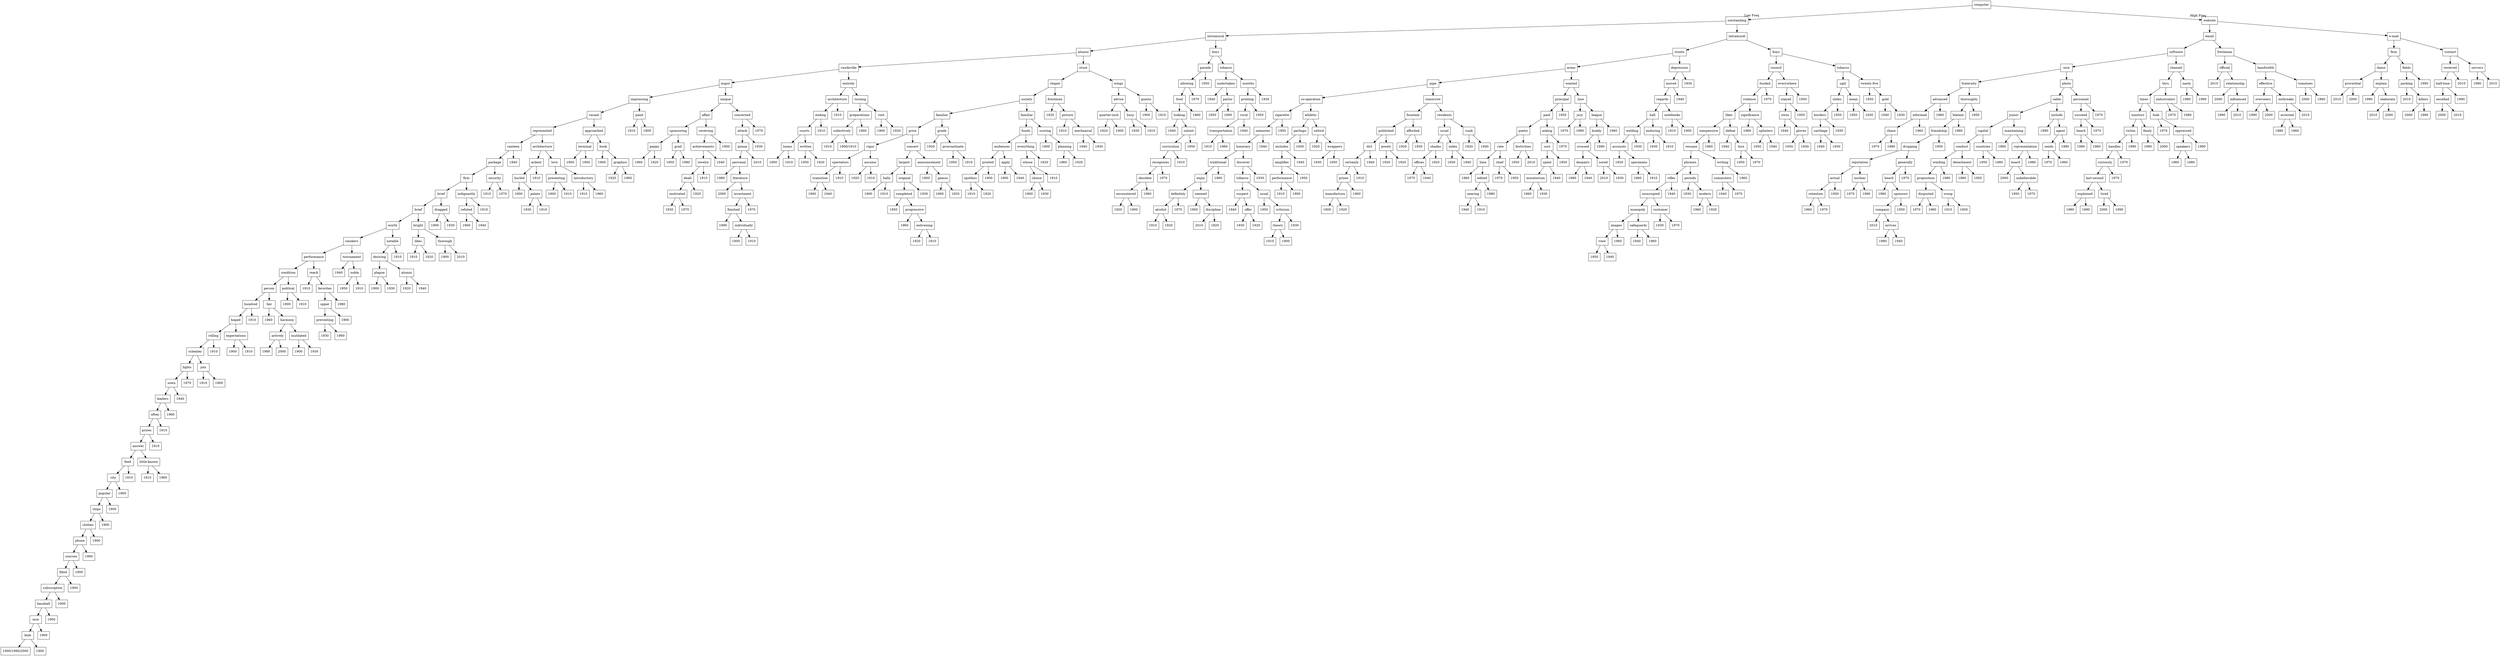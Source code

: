 digraph Tree {
node [shape=box] ;
0 [label="computer"] ;
1 [label="outstanding"] ;
0 -> 1 [labeldistance=2.5, labelangle=45, headlabel="Low Freq"] ;
2 [label="intramural"] ;
1 -> 2 ;
3 [label="alumni"] ;
2 -> 3 ;
4 [label="vaudeville"] ;
3 -> 4 ;
5 [label="major"] ;
4 -> 5 ;
6 [label="impressing"] ;
5 -> 6 ;
7 [label="vacant"] ;
6 -> 7 ;
8 [label="represented"] ;
7 -> 8 ;
9 [label="canteen"] ;
8 -> 9 ;
10 [label="package"] ;
9 -> 10 ;
11 [label="firm"] ;
10 -> 11 ;
12 [label="brief"] ;
11 -> 12 ;
13 [label="brief"] ;
12 -> 13 ;
14 [label="worth"] ;
13 -> 14 ;
15 [label="smokers"] ;
14 -> 15 ;
16 [label="performance"] ;
15 -> 16 ;
17 [label="condition"] ;
16 -> 17 ;
18 [label="person"] ;
17 -> 18 ;
19 [label="hundred"] ;
18 -> 19 ;
20 [label="hoped"] ;
19 -> 20 ;
21 [label="rolling"] ;
20 -> 21 ;
22 [label="schenley"] ;
21 -> 22 ;
23 [label="lights"] ;
22 -> 23 ;
24 [label="sown"] ;
23 -> 24 ;
25 [label="leaders"] ;
24 -> 25 ;
26 [label="often"] ;
25 -> 26 ;
27 [label="prices"] ;
26 -> 27 ;
28 [label="answer"] ;
27 -> 28 ;
29 [label="feed"] ;
28 -> 29 ;
30 [label="city"] ;
29 -> 30 ;
31 [label="popular"] ;
30 -> 31 ;
32 [label="ships"] ;
31 -> 32 ;
33 [label="clothes"] ;
32 -> 33 ;
34 [label="phone"] ;
33 -> 34 ;
35 [label="courses"] ;
34 -> 35 ;
36 [label="filled"] ;
35 -> 36 ;
37 [label="subscription"] ;
36 -> 37 ;
38 [label="baseball"] ;
37 -> 38 ;
39 [label="nice"] ;
38 -> 39 ;
40 [label="kink"] ;
39 -> 40 ;
41 [label="1900/1990/2000"] ;
40 -> 41 ;
42 [label="1900"] ;
40 -> 42 ;
43 [label="1900"] ;
39 -> 43 ;
44 [label="1900"] ;
38 -> 44 ;
45 [label="1900"] ;
37 -> 45 ;
46 [label="1900"] ;
36 -> 46 ;
47 [label="1900"] ;
35 -> 47 ;
48 [label="1900"] ;
34 -> 48 ;
49 [label="1900"] ;
33 -> 49 ;
50 [label="1900"] ;
32 -> 50 ;
51 [label="1900"] ;
31 -> 51 ;
52 [label="1900"] ;
30 -> 52 ;
53 [label="1910"] ;
29 -> 53 ;
54 [label="little-known"] ;
28 -> 54 ;
55 [label="1910"] ;
54 -> 55 ;
56 [label="1960"] ;
54 -> 56 ;
57 [label="1910"] ;
27 -> 57 ;
58 [label="1910"] ;
26 -> 58 ;
59 [label="1960"] ;
25 -> 59 ;
60 [label="1940"] ;
24 -> 60 ;
61 [label="1970"] ;
23 -> 61 ;
62 [label="join"] ;
22 -> 62 ;
63 [label="1910"] ;
62 -> 63 ;
64 [label="1900"] ;
62 -> 64 ;
65 [label="1910"] ;
21 -> 65 ;
66 [label="expectations"] ;
20 -> 66 ;
67 [label="1900"] ;
66 -> 67 ;
68 [label="1910"] ;
66 -> 68 ;
69 [label="1910"] ;
19 -> 69 ;
70 [label="fair"] ;
18 -> 70 ;
71 [label="1960"] ;
70 -> 71 ;
72 [label="harmony"] ;
70 -> 72 ;
73 [label="actively"] ;
72 -> 73 ;
74 [label="1980"] ;
73 -> 74 ;
75 [label="2000"] ;
73 -> 75 ;
76 [label="mutilated"] ;
72 -> 76 ;
77 [label="1900"] ;
76 -> 77 ;
78 [label="1930"] ;
76 -> 78 ;
79 [label="political"] ;
17 -> 79 ;
80 [label="1900"] ;
79 -> 80 ;
81 [label="1910"] ;
79 -> 81 ;
82 [label="reach"] ;
16 -> 82 ;
83 [label="1910"] ;
82 -> 83 ;
84 [label="favorites"] ;
82 -> 84 ;
85 [label="upper"] ;
84 -> 85 ;
86 [label="preventing"] ;
85 -> 86 ;
87 [label="1930"] ;
86 -> 87 ;
88 [label="1960"] ;
86 -> 88 ;
89 [label="1900"] ;
85 -> 89 ;
90 [label="1980"] ;
84 -> 90 ;
91 [label="tournament"] ;
15 -> 91 ;
92 [label="1940"] ;
91 -> 92 ;
93 [label="noble"] ;
91 -> 93 ;
94 [label="1950"] ;
93 -> 94 ;
95 [label="1910"] ;
93 -> 95 ;
96 [label="notable"] ;
14 -> 96 ;
97 [label="desiring"] ;
96 -> 97 ;
98 [label="plague"] ;
97 -> 98 ;
99 [label="1900"] ;
98 -> 99 ;
100 [label="1930"] ;
98 -> 100 ;
101 [label="alumni"] ;
97 -> 101 ;
102 [label="1920"] ;
101 -> 102 ;
103 [label="1940"] ;
101 -> 103 ;
104 [label="1910"] ;
96 -> 104 ;
105 [label="bright"] ;
13 -> 105 ;
106 [label="likes"] ;
105 -> 106 ;
107 [label="1910"] ;
106 -> 107 ;
108 [label="1920"] ;
106 -> 108 ;
109 [label="thorough"] ;
105 -> 109 ;
110 [label="1900"] ;
109 -> 110 ;
111 [label="2010"] ;
109 -> 111 ;
112 [label="dragged"] ;
12 -> 112 ;
113 [label="1900"] ;
112 -> 113 ;
114 [label="1930"] ;
112 -> 114 ;
115 [label="indignantly"] ;
11 -> 115 ;
116 [label="refuted"] ;
115 -> 116 ;
117 [label="1900"] ;
116 -> 117 ;
118 [label="1940"] ;
116 -> 118 ;
119 [label="1910"] ;
115 -> 119 ;
120 [label="security"] ;
10 -> 120 ;
121 [label="1910"] ;
120 -> 121 ;
122 [label="1970"] ;
120 -> 122 ;
123 [label="1940"] ;
9 -> 123 ;
124 [label="architecture"] ;
8 -> 124 ;
125 [label="ardent"] ;
124 -> 125 ;
126 [label="burled"] ;
125 -> 126 ;
127 [label="1900"] ;
126 -> 127 ;
128 [label="palate"] ;
126 -> 128 ;
129 [label="1930"] ;
128 -> 129 ;
130 [label="1910"] ;
128 -> 130 ;
131 [label="1910"] ;
125 -> 131 ;
132 [label="love"] ;
124 -> 132 ;
133 [label="presenting"] ;
132 -> 133 ;
134 [label="1900"] ;
133 -> 134 ;
135 [label="1910"] ;
133 -> 135 ;
136 [label="introductory"] ;
132 -> 136 ;
137 [label="1910"] ;
136 -> 137 ;
138 [label="1960"] ;
136 -> 138 ;
139 [label="approached"] ;
7 -> 139 ;
140 [label="terminal"] ;
139 -> 140 ;
141 [label="1900"] ;
140 -> 141 ;
142 [label="1900"] ;
140 -> 142 ;
143 [label="book"] ;
139 -> 143 ;
144 [label="1900"] ;
143 -> 144 ;
145 [label="graphics"] ;
143 -> 145 ;
146 [label="1920"] ;
145 -> 146 ;
147 [label="1960"] ;
145 -> 147 ;
148 [label="paint"] ;
6 -> 148 ;
149 [label="1910"] ;
148 -> 149 ;
150 [label="1900"] ;
148 -> 150 ;
151 [label="unique"] ;
5 -> 151 ;
152 [label="affair"] ;
151 -> 152 ;
153 [label="sponsoring"] ;
152 -> 153 ;
154 [label="peppy"] ;
153 -> 154 ;
155 [label="1960"] ;
154 -> 155 ;
156 [label="1920"] ;
154 -> 156 ;
157 [label="grad"] ;
153 -> 157 ;
158 [label="1950"] ;
157 -> 158 ;
159 [label="1980"] ;
157 -> 159 ;
160 [label="receiving"] ;
152 -> 160 ;
161 [label="achievements"] ;
160 -> 161 ;
162 [label="revelry"] ;
161 -> 162 ;
163 [label="dealt"] ;
162 -> 163 ;
164 [label="motivated"] ;
163 -> 164 ;
165 [label="1930"] ;
164 -> 165 ;
166 [label="1970"] ;
164 -> 166 ;
167 [label="1920"] ;
163 -> 167 ;
168 [label="1910"] ;
162 -> 168 ;
169 [label="1940"] ;
161 -> 169 ;
170 [label="1900"] ;
160 -> 170 ;
171 [label="concerned"] ;
151 -> 171 ;
172 [label="attack"] ;
171 -> 172 ;
173 [label="gonna"] ;
172 -> 173 ;
174 [label="personal"] ;
173 -> 174 ;
175 [label="1980"] ;
174 -> 175 ;
176 [label="literature"] ;
174 -> 176 ;
177 [label="2000"] ;
176 -> 177 ;
178 [label="investment"] ;
176 -> 178 ;
179 [label="finished"] ;
178 -> 179 ;
180 [label="1990"] ;
179 -> 180 ;
181 [label="individually"] ;
179 -> 181 ;
182 [label="1950"] ;
181 -> 182 ;
183 [label="1910"] ;
181 -> 183 ;
184 [label="1970"] ;
178 -> 184 ;
185 [label="2010"] ;
173 -> 185 ;
186 [label="1930"] ;
172 -> 186 ;
187 [label="1970"] ;
171 -> 187 ;
188 [label="entirely"] ;
4 -> 188 ;
189 [label="architecture"] ;
188 -> 189 ;
190 [label="ending"] ;
189 -> 190 ;
191 [label="courts"] ;
190 -> 191 ;
192 [label="looms"] ;
191 -> 192 ;
193 [label="1900"] ;
192 -> 193 ;
194 [label="1910"] ;
192 -> 194 ;
195 [label="written"] ;
191 -> 195 ;
196 [label="1950"] ;
195 -> 196 ;
197 [label="1920"] ;
195 -> 197 ;
198 [label="1910"] ;
190 -> 198 ;
199 [label="1910"] ;
189 -> 199 ;
200 [label="turning"] ;
188 -> 200 ;
201 [label="preparations"] ;
200 -> 201 ;
202 [label="collectively"] ;
201 -> 202 ;
203 [label="1910"] ;
202 -> 203 ;
204 [label="1900/1910"] ;
202 -> 204 ;
205 [label="1900"] ;
201 -> 205 ;
206 [label="root"] ;
200 -> 206 ;
207 [label="1900"] ;
206 -> 207 ;
208 [label="1920"] ;
206 -> 208 ;
209 [label="stunt"] ;
3 -> 209 ;
210 [label="chapel"] ;
209 -> 210 ;
211 [label="society"] ;
210 -> 211 ;
212 [label="familiar"] ;
211 -> 212 ;
213 [label="price"] ;
212 -> 213 ;
214 [label="vigor"] ;
213 -> 214 ;
215 [label="spectators"] ;
214 -> 215 ;
216 [label="transition"] ;
215 -> 216 ;
217 [label="1900"] ;
216 -> 217 ;
218 [label="1940"] ;
216 -> 218 ;
219 [label="1910"] ;
215 -> 219 ;
220 [label="assume"] ;
214 -> 220 ;
221 [label="1920"] ;
220 -> 221 ;
222 [label="1910"] ;
220 -> 222 ;
223 [label="concert"] ;
213 -> 223 ;
224 [label="largest"] ;
223 -> 224 ;
225 [label="balls"] ;
224 -> 225 ;
226 [label="1900"] ;
225 -> 226 ;
227 [label="1910"] ;
225 -> 227 ;
228 [label="original"] ;
224 -> 228 ;
229 [label="completed"] ;
228 -> 229 ;
230 [label="1950"] ;
229 -> 230 ;
231 [label="progressive"] ;
229 -> 231 ;
232 [label="1960"] ;
231 -> 232 ;
233 [label="enlivening"] ;
231 -> 233 ;
234 [label="1920"] ;
233 -> 234 ;
235 [label="1910"] ;
233 -> 235 ;
236 [label="1930"] ;
228 -> 236 ;
237 [label="announcement"] ;
223 -> 237 ;
238 [label="1900"] ;
237 -> 238 ;
239 [label="gamos"] ;
237 -> 239 ;
240 [label="1900"] ;
239 -> 240 ;
241 [label="1920"] ;
239 -> 241 ;
242 [label="grade"] ;
212 -> 242 ;
243 [label="1920"] ;
242 -> 243 ;
244 [label="procrastinate"] ;
242 -> 244 ;
245 [label="1950"] ;
244 -> 245 ;
246 [label="1910"] ;
244 -> 246 ;
247 [label="familiar"] ;
211 -> 247 ;
248 [label="funds"] ;
247 -> 248 ;
249 [label="audiences"] ;
248 -> 249 ;
250 [label="printed"] ;
249 -> 250 ;
251 [label="spotless"] ;
250 -> 251 ;
252 [label="1910"] ;
251 -> 252 ;
253 [label="1920"] ;
251 -> 253 ;
254 [label="1900"] ;
250 -> 254 ;
255 [label="apply"] ;
249 -> 255 ;
256 [label="1900"] ;
255 -> 256 ;
257 [label="1940"] ;
255 -> 257 ;
258 [label="everything"] ;
248 -> 258 ;
259 [label="whose"] ;
258 -> 259 ;
260 [label="choice"] ;
259 -> 260 ;
261 [label="1900"] ;
260 -> 261 ;
262 [label="1930"] ;
260 -> 262 ;
263 [label="1910"] ;
259 -> 263 ;
264 [label="1920"] ;
258 -> 264 ;
265 [label="scoring"] ;
247 -> 265 ;
266 [label="1900"] ;
265 -> 266 ;
267 [label="planning"] ;
265 -> 267 ;
268 [label="1960"] ;
267 -> 268 ;
269 [label="1920"] ;
267 -> 269 ;
270 [label="freshmen"] ;
210 -> 270 ;
271 [label="1920"] ;
270 -> 271 ;
272 [label="picture"] ;
270 -> 272 ;
273 [label="1910"] ;
272 -> 273 ;
274 [label="mechanical"] ;
272 -> 274 ;
275 [label="1940"] ;
274 -> 275 ;
276 [label="1930"] ;
274 -> 276 ;
277 [label="wings"] ;
209 -> 277 ;
278 [label="advise"] ;
277 -> 278 ;
279 [label="quarter-inch"] ;
278 -> 279 ;
280 [label="1920"] ;
279 -> 280 ;
281 [label="1900"] ;
279 -> 281 ;
282 [label="busy"] ;
278 -> 282 ;
283 [label="1930"] ;
282 -> 283 ;
284 [label="1910"] ;
282 -> 284 ;
285 [label="guests"] ;
277 -> 285 ;
286 [label="1900"] ;
285 -> 286 ;
287 [label="1910"] ;
285 -> 287 ;
288 [label="boys"] ;
2 -> 288 ;
289 [label="parade"] ;
288 -> 289 ;
290 [label="allowing"] ;
289 -> 290 ;
291 [label="food"] ;
290 -> 291 ;
292 [label="looking"] ;
291 -> 292 ;
293 [label="1940"] ;
292 -> 293 ;
294 [label="soloist"] ;
292 -> 294 ;
295 [label="curriculum"] ;
294 -> 295 ;
296 [label="recognizes"] ;
295 -> 296 ;
297 [label="obsolete"] ;
296 -> 297 ;
298 [label="encountered"] ;
297 -> 298 ;
299 [label="1920"] ;
298 -> 299 ;
300 [label="1900"] ;
298 -> 300 ;
301 [label="1960"] ;
297 -> 301 ;
302 [label="1970"] ;
296 -> 302 ;
303 [label="1910"] ;
295 -> 303 ;
304 [label="1950"] ;
294 -> 304 ;
305 [label="1960"] ;
291 -> 305 ;
306 [label="1970"] ;
290 -> 306 ;
307 [label="1950"] ;
289 -> 307 ;
308 [label="tobacco"] ;
288 -> 308 ;
309 [label="undertaken"] ;
308 -> 309 ;
310 [label="1940"] ;
309 -> 310 ;
311 [label="parlor"] ;
309 -> 311 ;
312 [label="1950"] ;
311 -> 312 ;
313 [label="1900"] ;
311 -> 313 ;
314 [label="months"] ;
308 -> 314 ;
315 [label="printing"] ;
314 -> 315 ;
316 [label="rural"] ;
315 -> 316 ;
317 [label="transportation"] ;
316 -> 317 ;
318 [label="1910"] ;
317 -> 318 ;
319 [label="1960"] ;
317 -> 319 ;
320 [label="1940"] ;
316 -> 320 ;
321 [label="1950"] ;
315 -> 321 ;
322 [label="1930"] ;
314 -> 322 ;
323 [label="intramural"] ;
1 -> 323 ;
324 [label="stunts"] ;
323 -> 324 ;
325 [label="areas"] ;
324 -> 325 ;
326 [label="pipe"] ;
325 -> 326 ;
327 [label="co-operation"] ;
326 -> 327 ;
328 [label="cigarette"] ;
327 -> 328 ;
329 [label="semester"] ;
328 -> 329 ;
330 [label="honorary"] ;
329 -> 330 ;
331 [label="traditional"] ;
330 -> 331 ;
332 [label="enjoy"] ;
331 -> 332 ;
333 [label="definitely"] ;
332 -> 333 ;
334 [label="alcohol"] ;
333 -> 334 ;
335 [label="1910"] ;
334 -> 335 ;
336 [label="1920"] ;
334 -> 336 ;
337 [label="1970"] ;
333 -> 337 ;
338 [label="seemed"] ;
332 -> 338 ;
339 [label="1900"] ;
338 -> 339 ;
340 [label="discipline"] ;
338 -> 340 ;
341 [label="2010"] ;
340 -> 341 ;
342 [label="1920"] ;
340 -> 342 ;
343 [label="1960"] ;
331 -> 343 ;
344 [label="discover"] ;
330 -> 344 ;
345 [label="tobacco"] ;
344 -> 345 ;
346 [label="suspect"] ;
345 -> 346 ;
347 [label="1940"] ;
346 -> 347 ;
348 [label="offer"] ;
346 -> 348 ;
349 [label="1930"] ;
348 -> 349 ;
350 [label="1920"] ;
348 -> 350 ;
351 [label="usual"] ;
345 -> 351 ;
352 [label="1950"] ;
351 -> 352 ;
353 [label="criticism"] ;
351 -> 353 ;
354 [label="theory"] ;
353 -> 354 ;
355 [label="1910"] ;
354 -> 355 ;
356 [label="1900"] ;
354 -> 356 ;
357 [label="1930"] ;
353 -> 357 ;
358 [label="1930"] ;
344 -> 358 ;
359 [label="1940"] ;
329 -> 359 ;
360 [label="1950"] ;
328 -> 360 ;
361 [label="athletic"] ;
327 -> 361 ;
362 [label="perhaps"] ;
361 -> 362 ;
363 [label="includes"] ;
362 -> 363 ;
364 [label="amplifier"] ;
363 -> 364 ;
365 [label="performance"] ;
364 -> 365 ;
366 [label="1910"] ;
365 -> 366 ;
367 [label="1900"] ;
365 -> 367 ;
368 [label="1950"] ;
364 -> 368 ;
369 [label="1940"] ;
363 -> 369 ;
370 [label="1930"] ;
362 -> 370 ;
371 [label="oxford"] ;
361 -> 371 ;
372 [label="1920"] ;
371 -> 372 ;
373 [label="wrappers"] ;
371 -> 373 ;
374 [label="1930"] ;
373 -> 374 ;
375 [label="1950"] ;
373 -> 375 ;
376 [label="tomorrow"] ;
326 -> 376 ;
377 [label="fountain"] ;
376 -> 377 ;
378 [label="published"] ;
377 -> 378 ;
379 [label="dirt"] ;
378 -> 379 ;
380 [label="certainly"] ;
379 -> 380 ;
381 [label="prizes"] ;
380 -> 381 ;
382 [label="manufacture"] ;
381 -> 382 ;
383 [label="1900"] ;
382 -> 383 ;
384 [label="1920"] ;
382 -> 384 ;
385 [label="1960"] ;
381 -> 385 ;
386 [label="1910"] ;
380 -> 386 ;
387 [label="1940"] ;
379 -> 387 ;
388 [label="jewels"] ;
378 -> 388 ;
389 [label="1930"] ;
388 -> 389 ;
390 [label="1920"] ;
388 -> 390 ;
391 [label="afforded"] ;
377 -> 391 ;
392 [label="1920"] ;
391 -> 392 ;
393 [label="1930"] ;
391 -> 393 ;
394 [label="residents"] ;
376 -> 394 ;
395 [label="usual"] ;
394 -> 395 ;
396 [label="shades"] ;
395 -> 396 ;
397 [label="offices"] ;
396 -> 397 ;
398 [label="1970"] ;
397 -> 398 ;
399 [label="1940"] ;
397 -> 399 ;
400 [label="1920"] ;
396 -> 400 ;
401 [label="index"] ;
395 -> 401 ;
402 [label="1930"] ;
401 -> 402 ;
403 [label="1940"] ;
401 -> 403 ;
404 [label="sunk"] ;
394 -> 404 ;
405 [label="1920"] ;
404 -> 405 ;
406 [label="1940"] ;
404 -> 406 ;
407 [label="wanted"] ;
325 -> 407 ;
408 [label="principal"] ;
407 -> 408 ;
409 [label="paid"] ;
408 -> 409 ;
410 [label="poetic"] ;
409 -> 410 ;
411 [label="rate"] ;
410 -> 411 ;
412 [label="lime"] ;
411 -> 412 ;
413 [label="1960"] ;
412 -> 413 ;
414 [label="edited"] ;
412 -> 414 ;
415 [label="nearing"] ;
414 -> 415 ;
416 [label="1940"] ;
415 -> 416 ;
417 [label="1910"] ;
415 -> 417 ;
418 [label="1980"] ;
414 -> 418 ;
419 [label="chief"] ;
411 -> 419 ;
420 [label="1970"] ;
419 -> 420 ;
421 [label="1950"] ;
419 -> 421 ;
422 [label="festivities"] ;
410 -> 422 ;
423 [label="1950"] ;
422 -> 423 ;
424 [label="2010"] ;
422 -> 424 ;
425 [label="asking"] ;
409 -> 425 ;
426 [label="cost"] ;
425 -> 426 ;
427 [label="spent"] ;
426 -> 427 ;
428 [label="moratorium"] ;
427 -> 428 ;
429 [label="1960"] ;
428 -> 429 ;
430 [label="1930"] ;
428 -> 430 ;
431 [label="1940"] ;
427 -> 431 ;
432 [label="1950"] ;
426 -> 432 ;
433 [label="1970"] ;
425 -> 433 ;
434 [label="1950"] ;
408 -> 434 ;
435 [label="lose"] ;
407 -> 435 ;
436 [label="jury"] ;
435 -> 436 ;
437 [label="1970"] ;
436 -> 437 ;
438 [label="1990"] ;
436 -> 438 ;
439 [label="league"] ;
435 -> 439 ;
440 [label="buddy"] ;
439 -> 440 ;
441 [label="crossed"] ;
440 -> 441 ;
442 [label="despairs"] ;
441 -> 442 ;
443 [label="1980"] ;
442 -> 443 ;
444 [label="1940"] ;
442 -> 444 ;
445 [label="sored"] ;
441 -> 445 ;
446 [label="2010"] ;
445 -> 446 ;
447 [label="1930"] ;
445 -> 447 ;
448 [label="1990"] ;
440 -> 448 ;
449 [label="1960"] ;
439 -> 449 ;
450 [label="depression"] ;
324 -> 450 ;
451 [label="moved"] ;
450 -> 451 ;
452 [label="regards"] ;
451 -> 452 ;
453 [label="hall"] ;
452 -> 453 ;
454 [label="welding"] ;
453 -> 454 ;
455 [label="accounts"] ;
454 -> 455 ;
456 [label="1920"] ;
455 -> 456 ;
457 [label="specimens"] ;
455 -> 457 ;
458 [label="1960"] ;
457 -> 458 ;
459 [label="1910"] ;
457 -> 459 ;
460 [label="1930"] ;
454 -> 460 ;
461 [label="enduring"] ;
453 -> 461 ;
462 [label="1930"] ;
461 -> 462 ;
463 [label="1910"] ;
461 -> 463 ;
464 [label="notebooks"] ;
452 -> 464 ;
465 [label="1910"] ;
464 -> 465 ;
466 [label="1900"] ;
464 -> 466 ;
467 [label="1940"] ;
451 -> 467 ;
468 [label="1930"] ;
450 -> 468 ;
469 [label="boys"] ;
323 -> 469 ;
470 [label="council"] ;
469 -> 470 ;
471 [label="funded"] ;
470 -> 471 ;
472 [label="violence"] ;
471 -> 472 ;
473 [label="likes"] ;
472 -> 473 ;
474 [label="inexpensive"] ;
473 -> 474 ;
475 [label="resume"] ;
474 -> 475 ;
476 [label="phrases"] ;
475 -> 476 ;
477 [label="rifles"] ;
476 -> 477 ;
478 [label="unoccupied"] ;
477 -> 478 ;
479 [label="monopoly"] ;
478 -> 479 ;
480 [label="images"] ;
479 -> 480 ;
481 [label="view"] ;
480 -> 481 ;
482 [label="1950"] ;
481 -> 482 ;
483 [label="1940"] ;
481 -> 483 ;
484 [label="1960"] ;
480 -> 484 ;
485 [label="safeguards"] ;
479 -> 485 ;
486 [label="1940"] ;
485 -> 486 ;
487 [label="1960"] ;
485 -> 487 ;
488 [label="customer"] ;
478 -> 488 ;
489 [label="1930"] ;
488 -> 489 ;
490 [label="1970"] ;
488 -> 490 ;
491 [label="1940"] ;
477 -> 491 ;
492 [label="periods"] ;
476 -> 492 ;
493 [label="1930"] ;
492 -> 493 ;
494 [label="modern"] ;
492 -> 494 ;
495 [label="1960"] ;
494 -> 495 ;
496 [label="1920"] ;
494 -> 496 ;
497 [label="writing"] ;
475 -> 497 ;
498 [label="commuters"] ;
497 -> 498 ;
499 [label="1940"] ;
498 -> 499 ;
500 [label="1970"] ;
498 -> 500 ;
501 [label="1960"] ;
497 -> 501 ;
502 [label="1960"] ;
474 -> 502 ;
503 [label="defeat"] ;
473 -> 503 ;
504 [label="1940"] ;
503 -> 504 ;
505 [label="hire"] ;
503 -> 505 ;
506 [label="1950"] ;
505 -> 506 ;
507 [label="1970"] ;
505 -> 507 ;
508 [label="significance"] ;
472 -> 508 ;
509 [label="1960"] ;
508 -> 509 ;
510 [label="splinters"] ;
508 -> 510 ;
511 [label="1950"] ;
510 -> 511 ;
512 [label="1940"] ;
510 -> 512 ;
513 [label="1970"] ;
471 -> 513 ;
514 [label="everywhere"] ;
470 -> 514 ;
515 [label="stayed"] ;
514 -> 515 ;
516 [label="owns"] ;
515 -> 516 ;
517 [label="1940"] ;
516 -> 517 ;
518 [label="gloves"] ;
516 -> 518 ;
519 [label="1950"] ;
518 -> 519 ;
520 [label="1930"] ;
518 -> 520 ;
521 [label="1950"] ;
515 -> 521 ;
522 [label="1950"] ;
514 -> 522 ;
523 [label="tobacco"] ;
469 -> 523 ;
524 [label="ugly"] ;
523 -> 524 ;
525 [label="slides"] ;
524 -> 525 ;
526 [label="borders"] ;
525 -> 526 ;
527 [label="cartilage"] ;
526 -> 527 ;
528 [label="1940"] ;
527 -> 528 ;
529 [label="1930"] ;
527 -> 529 ;
530 [label="1930"] ;
526 -> 530 ;
531 [label="1950"] ;
525 -> 531 ;
532 [label="mean"] ;
524 -> 532 ;
533 [label="1950"] ;
532 -> 533 ;
534 [label="1930"] ;
532 -> 534 ;
535 [label="twenty-five"] ;
523 -> 535 ;
536 [label="1950"] ;
535 -> 536 ;
537 [label="gold"] ;
535 -> 537 ;
538 [label="1940"] ;
537 -> 538 ;
539 [label="1930"] ;
537 -> 539 ;
540 [label="website"] ;
0 -> 540 [labeldistance=2.5, labelangle=-45, headlabel="High Freq"] ;
541 [label="email"] ;
540 -> 541 ;
542 [label="software"] ;
541 -> 542 ;
543 [label="nice"] ;
542 -> 543 ;
544 [label="fraternity"] ;
543 -> 544 ;
545 [label="advanced"] ;
544 -> 545 ;
546 [label="informed"] ;
545 -> 546 ;
547 [label="chase"] ;
546 -> 547 ;
548 [label="1970"] ;
547 -> 548 ;
549 [label="1980"] ;
547 -> 549 ;
550 [label="1960"] ;
546 -> 550 ;
551 [label="1960"] ;
545 -> 551 ;
552 [label="thoroughly"] ;
544 -> 552 ;
553 [label="blatant"] ;
552 -> 553 ;
554 [label="friendship"] ;
553 -> 554 ;
555 [label="dropping"] ;
554 -> 555 ;
556 [label="reputation"] ;
555 -> 556 ;
557 [label="actual"] ;
556 -> 557 ;
558 [label="retention"] ;
557 -> 558 ;
559 [label="1960"] ;
558 -> 559 ;
560 [label="1970"] ;
558 -> 560 ;
561 [label="1950"] ;
557 -> 561 ;
562 [label="nuclear"] ;
556 -> 562 ;
563 [label="1970"] ;
562 -> 563 ;
564 [label="1990"] ;
562 -> 564 ;
565 [label="generally"] ;
555 -> 565 ;
566 [label="heard"] ;
565 -> 566 ;
567 [label="1960"] ;
566 -> 567 ;
568 [label="sponsors"] ;
566 -> 568 ;
569 [label="company"] ;
568 -> 569 ;
570 [label="2010"] ;
569 -> 570 ;
571 [label="arrives"] ;
569 -> 571 ;
572 [label="1980"] ;
571 -> 572 ;
573 [label="1940"] ;
571 -> 573 ;
574 [label="1950"] ;
568 -> 574 ;
575 [label="1970"] ;
565 -> 575 ;
576 [label="1950"] ;
554 -> 576 ;
577 [label="1980"] ;
553 -> 577 ;
578 [label="1950"] ;
552 -> 578 ;
579 [label="photo"] ;
543 -> 579 ;
580 [label="cable"] ;
579 -> 580 ;
581 [label="junior"] ;
580 -> 581 ;
582 [label="capital"] ;
581 -> 582 ;
583 [label="conduct"] ;
582 -> 583 ;
584 [label="winding"] ;
583 -> 584 ;
585 [label="proposition"] ;
584 -> 585 ;
586 [label="disgusted"] ;
585 -> 586 ;
587 [label="1970"] ;
586 -> 587 ;
588 [label="1960"] ;
586 -> 588 ;
589 [label="scoop"] ;
585 -> 589 ;
590 [label="1910"] ;
589 -> 590 ;
591 [label="1950"] ;
589 -> 591 ;
592 [label="1980"] ;
584 -> 592 ;
593 [label="detachment"] ;
583 -> 593 ;
594 [label="1960"] ;
593 -> 594 ;
595 [label="1950"] ;
593 -> 595 ;
596 [label="countries"] ;
582 -> 596 ;
597 [label="1950"] ;
596 -> 597 ;
598 [label="1980"] ;
596 -> 598 ;
599 [label="maintaining"] ;
581 -> 599 ;
600 [label="1960"] ;
599 -> 600 ;
601 [label="representation"] ;
599 -> 601 ;
602 [label="board"] ;
601 -> 602 ;
603 [label="2000"] ;
602 -> 603 ;
604 [label="unbelievable"] ;
602 -> 604 ;
605 [label="1950"] ;
604 -> 605 ;
606 [label="1970"] ;
604 -> 606 ;
607 [label="1980"] ;
601 -> 607 ;
608 [label="include"] ;
580 -> 608 ;
609 [label="1990"] ;
608 -> 609 ;
610 [label="agent"] ;
608 -> 610 ;
611 [label="sends"] ;
610 -> 611 ;
612 [label="1970"] ;
611 -> 612 ;
613 [label="1960"] ;
611 -> 613 ;
614 [label="1980"] ;
610 -> 614 ;
615 [label="personnel"] ;
579 -> 615 ;
616 [label="succeed"] ;
615 -> 616 ;
617 [label="heard"] ;
616 -> 617 ;
618 [label="1980"] ;
617 -> 618 ;
619 [label="1960"] ;
617 -> 619 ;
620 [label="1970"] ;
616 -> 620 ;
621 [label="1970"] ;
615 -> 621 ;
622 [label="channel"] ;
542 -> 622 ;
623 [label="thru"] ;
622 -> 623 ;
624 [label="timer"] ;
623 -> 624 ;
625 [label="mentors"] ;
624 -> 625 ;
626 [label="victim"] ;
625 -> 626 ;
627 [label="handles"] ;
626 -> 627 ;
628 [label="curiously"] ;
627 -> 628 ;
629 [label="last-second"] ;
628 -> 629 ;
630 [label="explained"] ;
629 -> 630 ;
631 [label="1980"] ;
630 -> 631 ;
632 [label="1990"] ;
630 -> 632 ;
633 [label="tired"] ;
629 -> 633 ;
634 [label="2000"] ;
633 -> 634 ;
635 [label="1990"] ;
633 -> 635 ;
636 [label="1970"] ;
628 -> 636 ;
637 [label="1970"] ;
627 -> 637 ;
638 [label="1990"] ;
626 -> 638 ;
639 [label="finely"] ;
625 -> 639 ;
640 [label="1990"] ;
639 -> 640 ;
641 [label="2000"] ;
639 -> 641 ;
642 [label="hole"] ;
624 -> 642 ;
643 [label="1970"] ;
642 -> 643 ;
644 [label="oppressed"] ;
642 -> 644 ;
645 [label="speakers"] ;
644 -> 645 ;
646 [label="1960"] ;
645 -> 646 ;
647 [label="1980"] ;
645 -> 647 ;
648 [label="1990"] ;
644 -> 648 ;
649 [label="industrialist"] ;
623 -> 649 ;
650 [label="1970"] ;
649 -> 650 ;
651 [label="1980"] ;
649 -> 651 ;
652 [label="nasty"] ;
622 -> 652 ;
653 [label="1980"] ;
652 -> 653 ;
654 [label="1990"] ;
652 -> 654 ;
655 [label="freshman"] ;
541 -> 655 ;
656 [label="official"] ;
655 -> 656 ;
657 [label="2010"] ;
656 -> 657 ;
658 [label="relationship"] ;
656 -> 658 ;
659 [label="2000"] ;
658 -> 659 ;
660 [label="influenced"] ;
658 -> 660 ;
661 [label="1990"] ;
660 -> 661 ;
662 [label="2010"] ;
660 -> 662 ;
663 [label="bandwidth"] ;
655 -> 663 ;
664 [label="effective"] ;
663 -> 664 ;
665 [label="overseers"] ;
664 -> 665 ;
666 [label="1990"] ;
665 -> 666 ;
667 [label="2000"] ;
665 -> 667 ;
668 [label="outbreaks"] ;
664 -> 668 ;
669 [label="arrested"] ;
668 -> 669 ;
670 [label="1980"] ;
669 -> 670 ;
671 [label="1960"] ;
669 -> 671 ;
672 [label="2010"] ;
668 -> 672 ;
673 [label="tomatoes"] ;
663 -> 673 ;
674 [label="2000"] ;
673 -> 674 ;
675 [label="1990"] ;
673 -> 675 ;
676 [label="e-mail"] ;
540 -> 676 ;
677 [label="firm"] ;
676 -> 677 ;
678 [label="damn"] ;
677 -> 678 ;
679 [label="proverbial"] ;
678 -> 679 ;
680 [label="2010"] ;
679 -> 680 ;
681 [label="2000"] ;
679 -> 681 ;
682 [label="explain"] ;
678 -> 682 ;
683 [label="1990"] ;
682 -> 683 ;
684 [label="elaborate"] ;
682 -> 684 ;
685 [label="2010"] ;
684 -> 685 ;
686 [label="2000"] ;
684 -> 686 ;
687 [label="fields"] ;
677 -> 687 ;
688 [label="parking"] ;
687 -> 688 ;
689 [label="2010"] ;
688 -> 689 ;
690 [label="killers"] ;
688 -> 690 ;
691 [label="2000"] ;
690 -> 691 ;
692 [label="1990"] ;
690 -> 692 ;
693 [label="1990"] ;
687 -> 693 ;
694 [label="contact"] ;
676 -> 694 ;
695 [label="recieved"] ;
694 -> 695 ;
696 [label="half-time"] ;
695 -> 696 ;
697 [label="excelled"] ;
696 -> 697 ;
698 [label="2000"] ;
697 -> 698 ;
699 [label="2010"] ;
697 -> 699 ;
700 [label="1990"] ;
696 -> 700 ;
701 [label="2010"] ;
695 -> 701 ;
702 [label="servers"] ;
694 -> 702 ;
703 [label="1990"] ;
702 -> 703 ;
704 [label="2010"] ;
702 -> 704 ;
}
